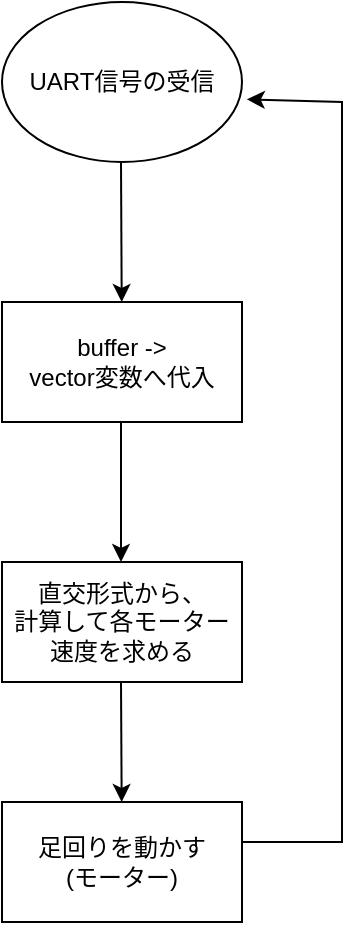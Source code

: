 <mxfile version="21.0.4" type="github"><diagram name="ページ1" id="nvMRwxWIE1PwNyXJreb3"><mxGraphModel dx="792" dy="1049" grid="1" gridSize="10" guides="1" tooltips="1" connect="1" arrows="1" fold="1" page="1" pageScale="1" pageWidth="827" pageHeight="1169" math="0" shadow="0"><root><mxCell id="0"/><mxCell id="1" parent="0"/><mxCell id="-b4NP8QybA-hK4RV1D-o-1" value="UART信号の受信" style="ellipse;whiteSpace=wrap;html=1;" parent="1" vertex="1"><mxGeometry x="350" y="500" width="120" height="80" as="geometry"/></mxCell><mxCell id="-b4NP8QybA-hK4RV1D-o-2" value="" style="endArrow=classic;html=1;rounded=0;" parent="1" target="-b4NP8QybA-hK4RV1D-o-3" edge="1"><mxGeometry width="50" height="50" relative="1" as="geometry"><mxPoint x="409.5" y="580" as="sourcePoint"/><mxPoint x="409.5" y="674" as="targetPoint"/></mxGeometry></mxCell><mxCell id="-b4NP8QybA-hK4RV1D-o-3" value="buffer -&amp;gt; &lt;br&gt;vector変数へ代入" style="rounded=0;whiteSpace=wrap;html=1;" parent="1" vertex="1"><mxGeometry x="350" y="650" width="120" height="60" as="geometry"/></mxCell><mxCell id="-b4NP8QybA-hK4RV1D-o-4" value="" style="endArrow=classic;html=1;rounded=0;" parent="1" edge="1"><mxGeometry width="50" height="50" relative="1" as="geometry"><mxPoint x="409.5" y="710" as="sourcePoint"/><mxPoint x="409.5" y="780" as="targetPoint"/></mxGeometry></mxCell><mxCell id="-b4NP8QybA-hK4RV1D-o-5" value="直交形式から、&lt;br&gt;計算して各モーター速度を求める" style="rounded=0;whiteSpace=wrap;html=1;" parent="1" vertex="1"><mxGeometry x="350" y="780" width="120" height="60" as="geometry"/></mxCell><mxCell id="-b4NP8QybA-hK4RV1D-o-6" value="" style="endArrow=classic;html=1;rounded=0;" parent="1" target="-b4NP8QybA-hK4RV1D-o-7" edge="1"><mxGeometry width="50" height="50" relative="1" as="geometry"><mxPoint x="409.5" y="840" as="sourcePoint"/><mxPoint x="409.5" y="910" as="targetPoint"/></mxGeometry></mxCell><mxCell id="-b4NP8QybA-hK4RV1D-o-7" value="足回りを動かす&lt;br&gt;(モーター)" style="rounded=0;whiteSpace=wrap;html=1;" parent="1" vertex="1"><mxGeometry x="350" y="900" width="120" height="60" as="geometry"/></mxCell><mxCell id="-b4NP8QybA-hK4RV1D-o-8" value="" style="endArrow=classic;html=1;rounded=0;entryX=1.02;entryY=0.608;entryDx=0;entryDy=0;entryPerimeter=0;" parent="1" target="-b4NP8QybA-hK4RV1D-o-1" edge="1"><mxGeometry width="50" height="50" relative="1" as="geometry"><mxPoint x="470" y="920" as="sourcePoint"/><mxPoint x="520" y="520" as="targetPoint"/><Array as="points"><mxPoint x="520" y="920"/><mxPoint x="520" y="550"/></Array></mxGeometry></mxCell></root></mxGraphModel></diagram></mxfile>